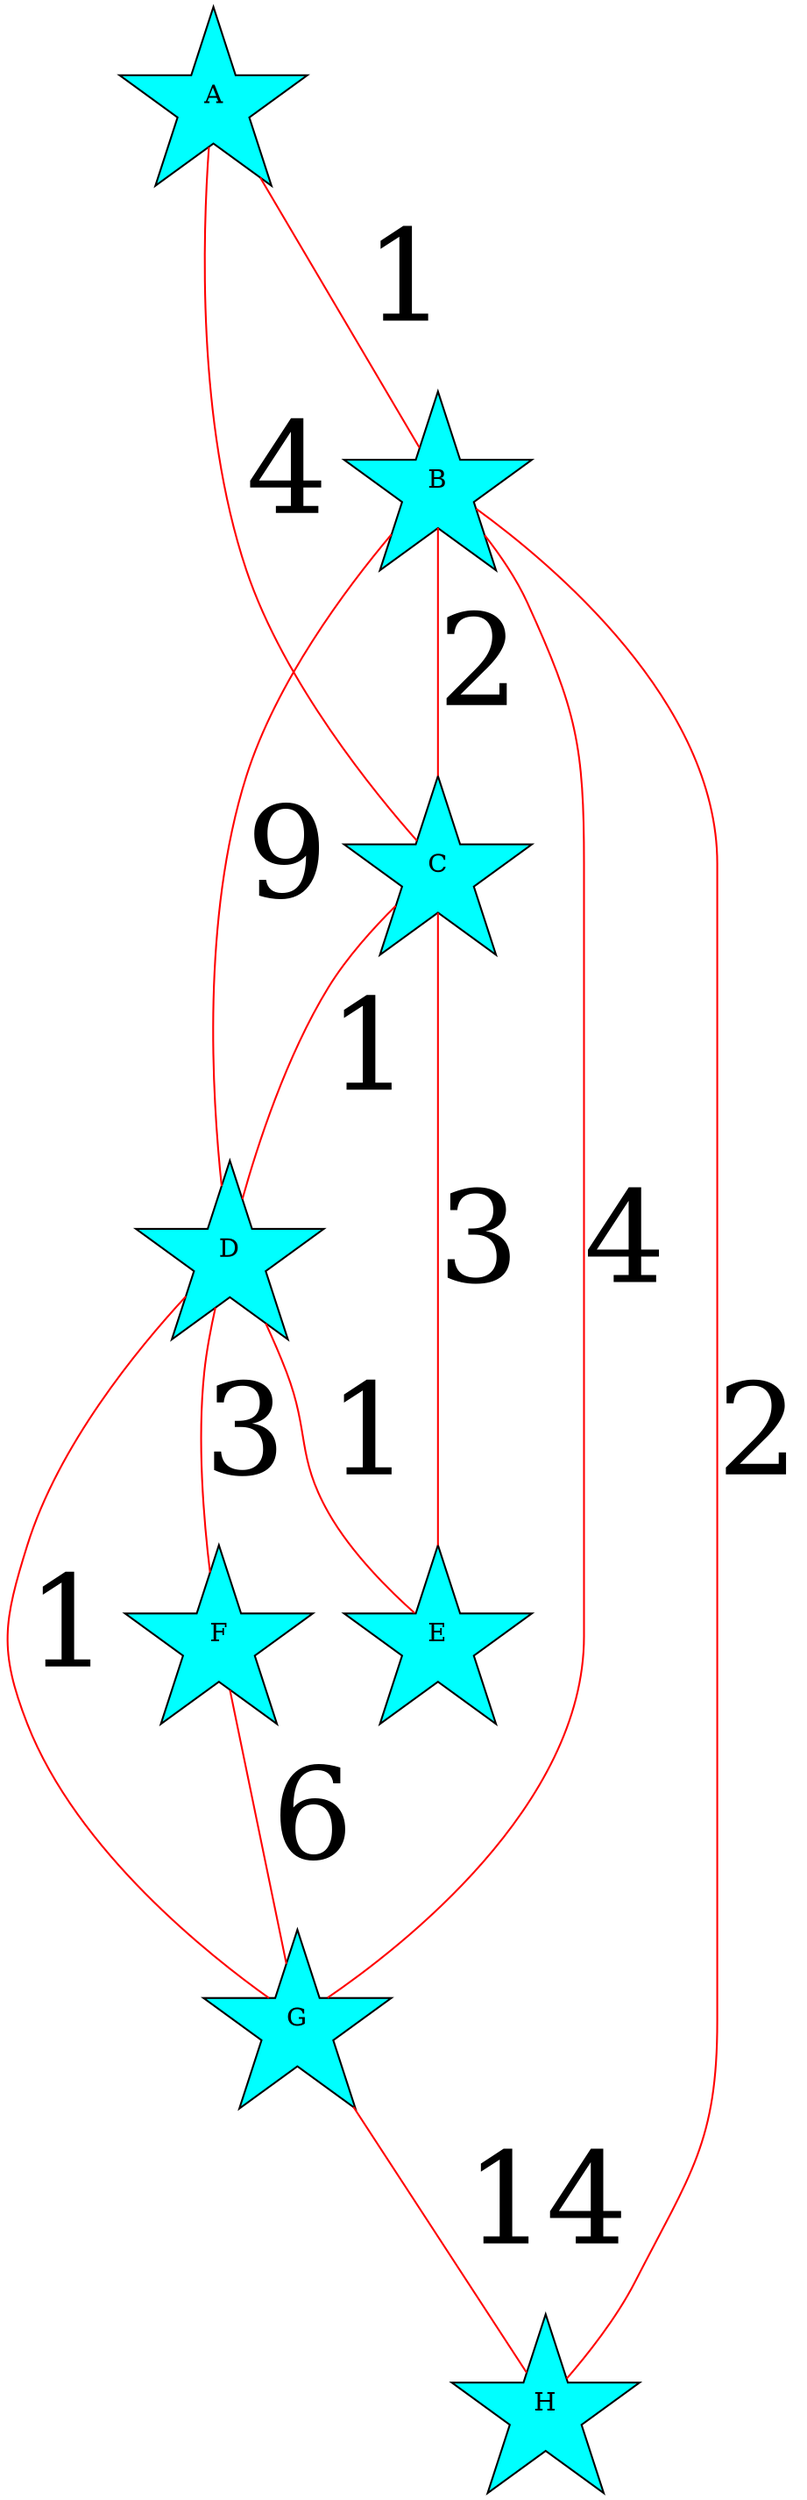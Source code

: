 graph {
    node [shape="star" style="filled" fillcolor="aqua"];
    edge [fontsize="70pt" color="red"];

	A [pos="9,2!"]; 
	B [pos="7,7!"]; 
	C [pos="6,3!"]; 
	D [pos="5,5!"]; 
	E [pos="3,3!"]; 
	F [pos="2,2!"]; 
	G [pos="3,6!"]; 
	H [pos="9,9!"]; 


    A -- B [label="1"];
    A -- C [label="4"];
    B -- C [label="2"];
    B -- D [label="9"];
    B -- G [label="4"];
    B -- H [label="2"];
    C -- D [label="1"];
    C -- E [label="3"];
    D -- E [label="1"];
    D -- F [label="3"];
    D -- G [label="1"];
    F -- G [label="6"];
    G -- H [label="14"];
}



